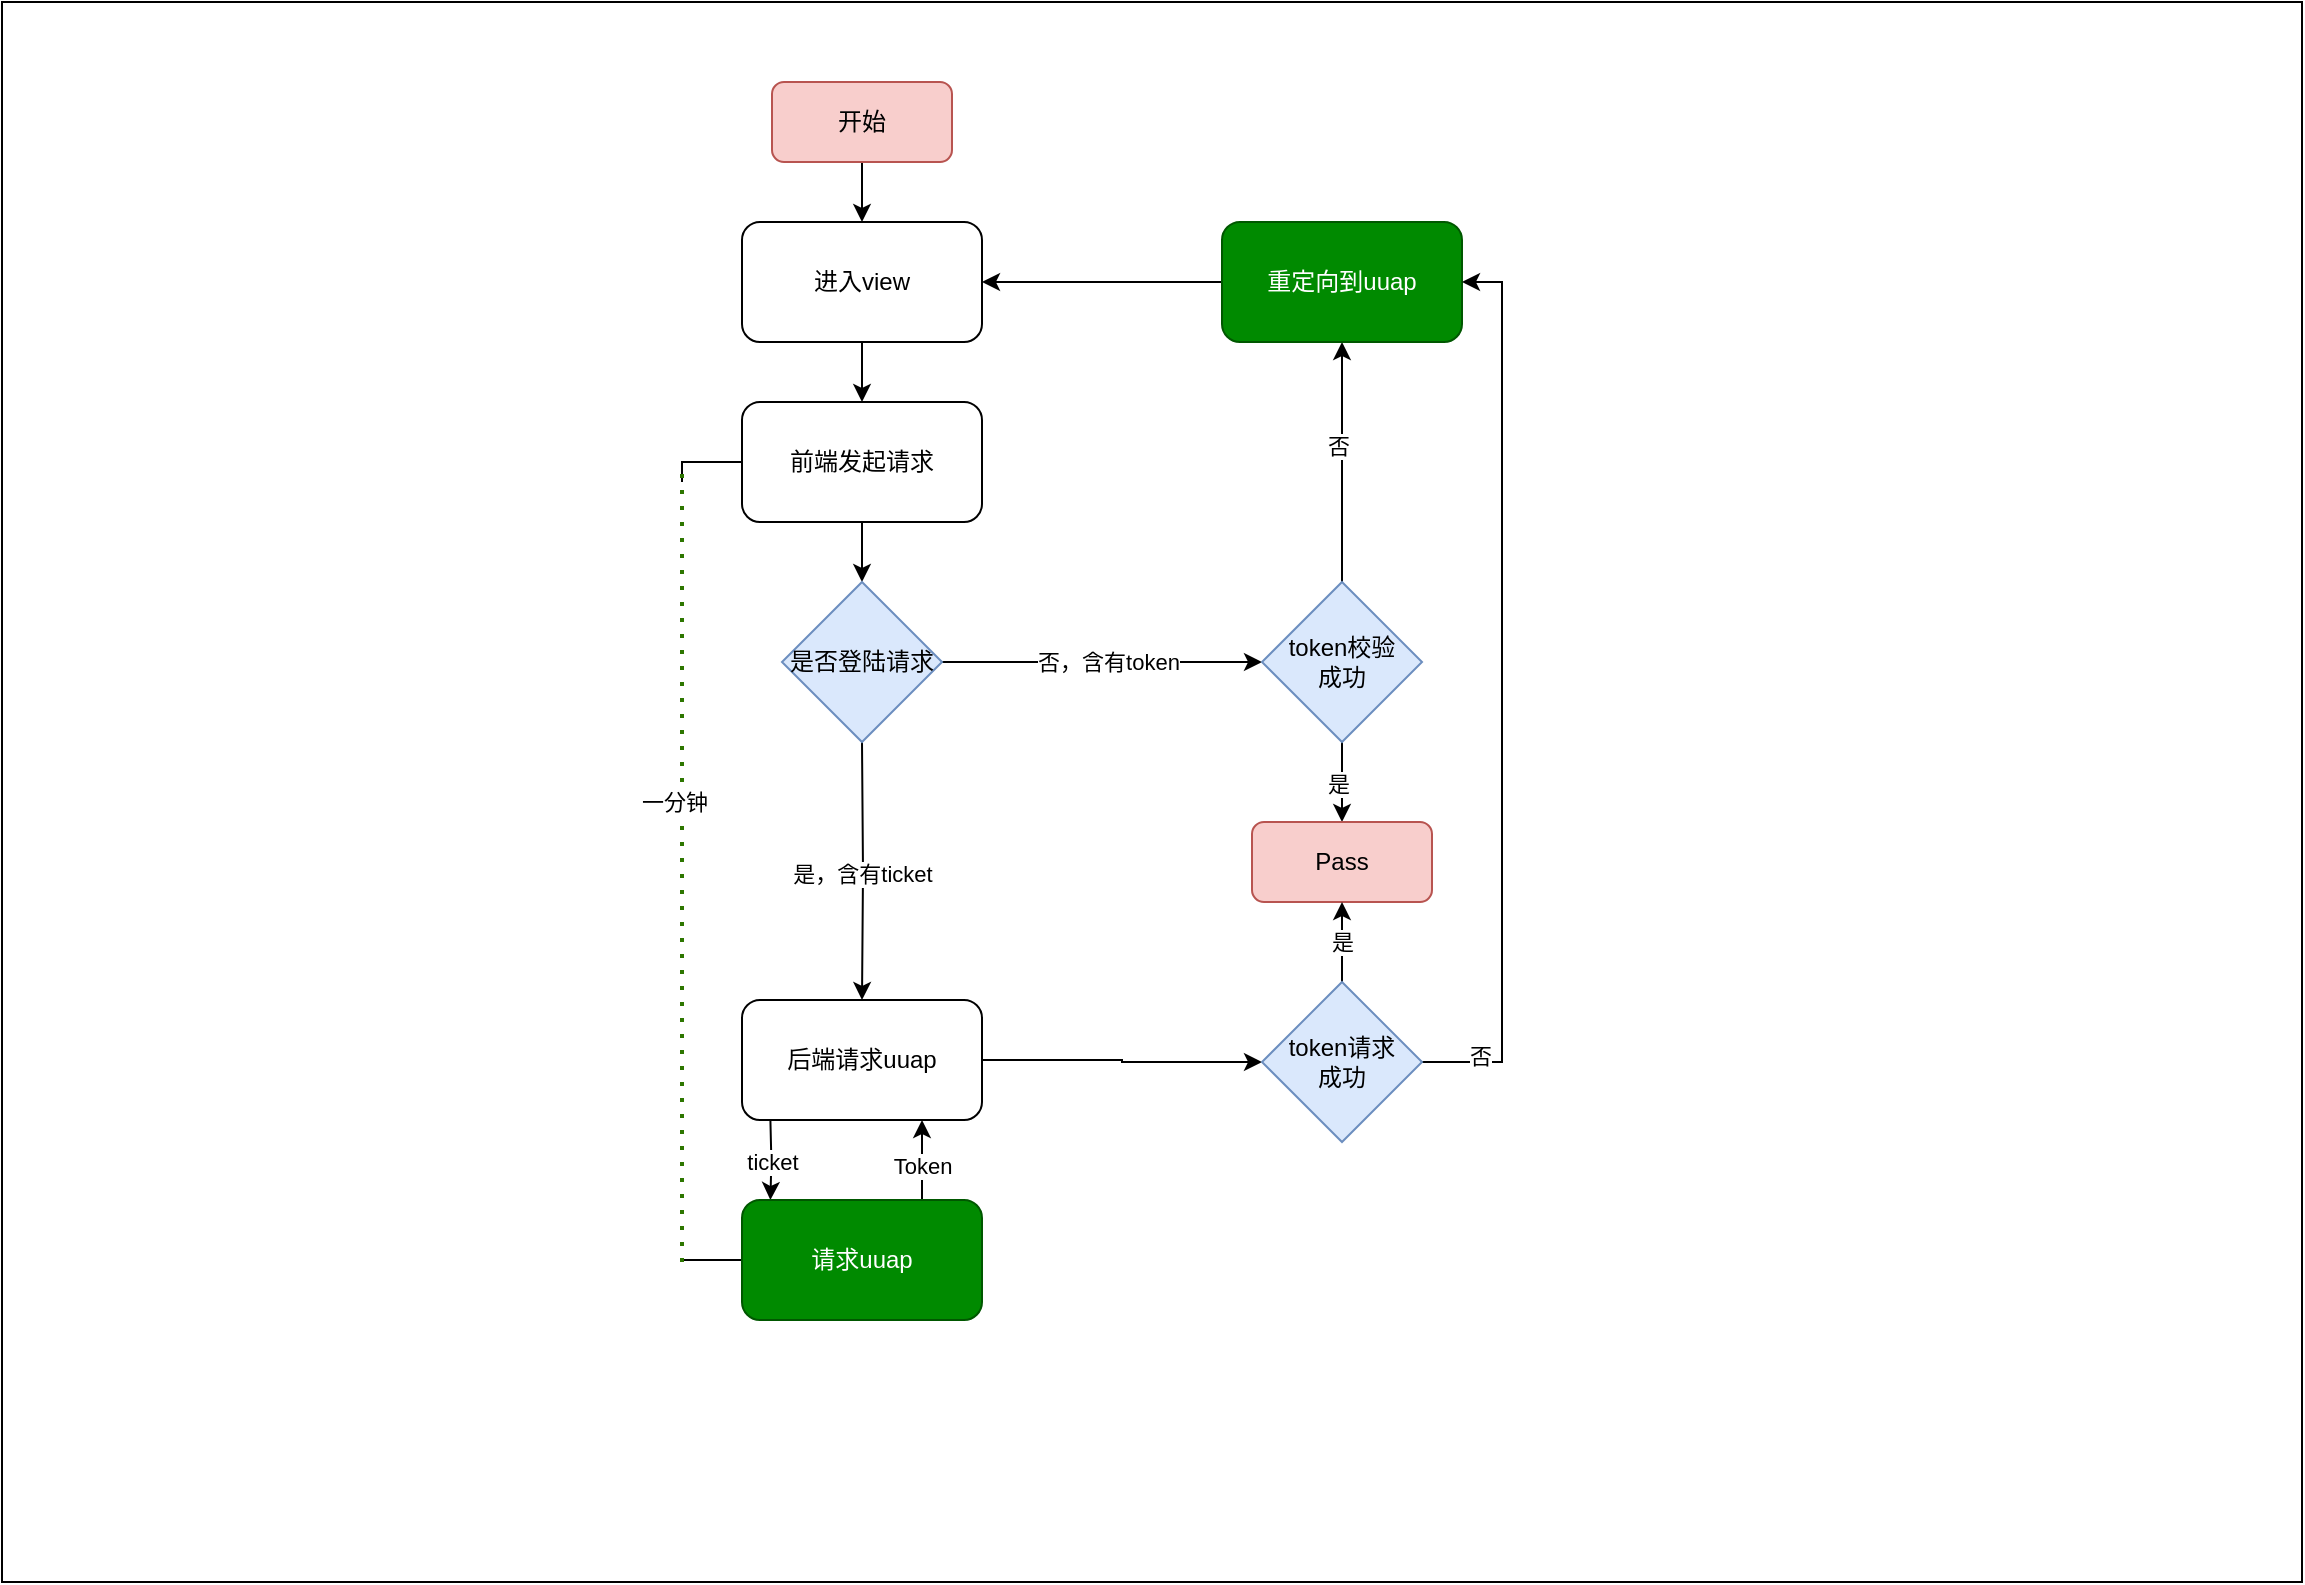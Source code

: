 <mxfile version="22.0.8" type="github">
  <diagram name="第 1 页" id="CAmFV50gPuwuHOw8bLKu">
    <mxGraphModel dx="2193" dy="758" grid="1" gridSize="10" guides="1" tooltips="1" connect="1" arrows="1" fold="1" page="1" pageScale="1" pageWidth="827" pageHeight="1169" math="0" shadow="0">
      <root>
        <mxCell id="0" />
        <mxCell id="1" parent="0" />
        <mxCell id="fOWAJJvJUkHjDr1L3M3s-90" value="" style="rounded=0;whiteSpace=wrap;html=1;" vertex="1" parent="1">
          <mxGeometry x="-30" y="510" width="1150" height="790" as="geometry" />
        </mxCell>
        <mxCell id="fOWAJJvJUkHjDr1L3M3s-35" style="edgeStyle=orthogonalEdgeStyle;rounded=0;orthogonalLoop=1;jettySize=auto;html=1;exitX=0.5;exitY=1;exitDx=0;exitDy=0;entryX=0.5;entryY=0;entryDx=0;entryDy=0;" edge="1" parent="1" source="fOWAJJvJUkHjDr1L3M3s-32" target="fOWAJJvJUkHjDr1L3M3s-67">
          <mxGeometry relative="1" as="geometry">
            <mxPoint x="400" y="820" as="targetPoint" />
          </mxGeometry>
        </mxCell>
        <mxCell id="fOWAJJvJUkHjDr1L3M3s-87" style="edgeStyle=orthogonalEdgeStyle;rounded=0;orthogonalLoop=1;jettySize=auto;html=1;exitX=0;exitY=0.5;exitDx=0;exitDy=0;endArrow=none;endFill=0;" edge="1" parent="1" source="fOWAJJvJUkHjDr1L3M3s-32">
          <mxGeometry relative="1" as="geometry">
            <mxPoint x="310" y="750" as="targetPoint" />
          </mxGeometry>
        </mxCell>
        <mxCell id="fOWAJJvJUkHjDr1L3M3s-32" value="前端发起请求" style="rounded=1;whiteSpace=wrap;html=1;" vertex="1" parent="1">
          <mxGeometry x="340" y="710" width="120" height="60" as="geometry" />
        </mxCell>
        <mxCell id="fOWAJJvJUkHjDr1L3M3s-37" style="edgeStyle=orthogonalEdgeStyle;rounded=0;orthogonalLoop=1;jettySize=auto;html=1;exitX=0.5;exitY=1;exitDx=0;exitDy=0;entryX=0.5;entryY=0;entryDx=0;entryDy=0;" edge="1" parent="1" target="fOWAJJvJUkHjDr1L3M3s-36">
          <mxGeometry relative="1" as="geometry">
            <mxPoint x="400" y="880" as="sourcePoint" />
          </mxGeometry>
        </mxCell>
        <mxCell id="fOWAJJvJUkHjDr1L3M3s-38" value="是，含有ticket" style="edgeLabel;html=1;align=center;verticalAlign=middle;resizable=0;points=[];" vertex="1" connectable="0" parent="fOWAJJvJUkHjDr1L3M3s-37">
          <mxGeometry x="0.022" relative="1" as="geometry">
            <mxPoint as="offset" />
          </mxGeometry>
        </mxCell>
        <mxCell id="fOWAJJvJUkHjDr1L3M3s-40" style="edgeStyle=orthogonalEdgeStyle;rounded=0;orthogonalLoop=1;jettySize=auto;html=1;exitX=1;exitY=0.5;exitDx=0;exitDy=0;entryX=0;entryY=0.5;entryDx=0;entryDy=0;" edge="1" parent="1" source="fOWAJJvJUkHjDr1L3M3s-67" target="fOWAJJvJUkHjDr1L3M3s-68">
          <mxGeometry relative="1" as="geometry">
            <mxPoint x="460" y="850" as="sourcePoint" />
            <mxPoint x="580" y="850" as="targetPoint" />
          </mxGeometry>
        </mxCell>
        <mxCell id="fOWAJJvJUkHjDr1L3M3s-64" value="否，含有token" style="edgeLabel;html=1;align=center;verticalAlign=middle;resizable=0;points=[];" vertex="1" connectable="0" parent="fOWAJJvJUkHjDr1L3M3s-40">
          <mxGeometry x="0.124" y="3" relative="1" as="geometry">
            <mxPoint x="-7" y="3" as="offset" />
          </mxGeometry>
        </mxCell>
        <mxCell id="fOWAJJvJUkHjDr1L3M3s-61" style="edgeStyle=orthogonalEdgeStyle;rounded=0;orthogonalLoop=1;jettySize=auto;html=1;exitX=0.25;exitY=1;exitDx=0;exitDy=0;entryX=0.25;entryY=0;entryDx=0;entryDy=0;" edge="1" parent="1">
          <mxGeometry relative="1" as="geometry">
            <mxPoint x="354.2" y="1069" as="sourcePoint" />
            <mxPoint x="354.2" y="1109" as="targetPoint" />
          </mxGeometry>
        </mxCell>
        <mxCell id="fOWAJJvJUkHjDr1L3M3s-62" value="ticket" style="edgeLabel;html=1;align=center;verticalAlign=middle;resizable=0;points=[];" vertex="1" connectable="0" parent="fOWAJJvJUkHjDr1L3M3s-61">
          <mxGeometry x="-0.021" relative="1" as="geometry">
            <mxPoint as="offset" />
          </mxGeometry>
        </mxCell>
        <mxCell id="fOWAJJvJUkHjDr1L3M3s-73" style="edgeStyle=orthogonalEdgeStyle;rounded=0;orthogonalLoop=1;jettySize=auto;html=1;exitX=1;exitY=0.5;exitDx=0;exitDy=0;entryX=0;entryY=0.5;entryDx=0;entryDy=0;" edge="1" parent="1" source="fOWAJJvJUkHjDr1L3M3s-36" target="fOWAJJvJUkHjDr1L3M3s-72">
          <mxGeometry relative="1" as="geometry" />
        </mxCell>
        <mxCell id="fOWAJJvJUkHjDr1L3M3s-36" value="后端请求uuap" style="rounded=1;whiteSpace=wrap;html=1;" vertex="1" parent="1">
          <mxGeometry x="340" y="1009" width="120" height="60" as="geometry" />
        </mxCell>
        <mxCell id="fOWAJJvJUkHjDr1L3M3s-44" style="edgeStyle=orthogonalEdgeStyle;rounded=0;orthogonalLoop=1;jettySize=auto;html=1;exitX=0.5;exitY=1;exitDx=0;exitDy=0;entryX=0.5;entryY=0;entryDx=0;entryDy=0;" edge="1" parent="1" source="fOWAJJvJUkHjDr1L3M3s-68" target="fOWAJJvJUkHjDr1L3M3s-43">
          <mxGeometry relative="1" as="geometry">
            <mxPoint x="700" y="850" as="sourcePoint" />
            <Array as="points">
              <mxPoint x="640" y="900" />
              <mxPoint x="640" y="900" />
            </Array>
          </mxGeometry>
        </mxCell>
        <mxCell id="fOWAJJvJUkHjDr1L3M3s-45" value="是" style="edgeLabel;html=1;align=center;verticalAlign=middle;resizable=0;points=[];" vertex="1" connectable="0" parent="fOWAJJvJUkHjDr1L3M3s-44">
          <mxGeometry x="0.046" y="-2" relative="1" as="geometry">
            <mxPoint as="offset" />
          </mxGeometry>
        </mxCell>
        <mxCell id="fOWAJJvJUkHjDr1L3M3s-47" style="edgeStyle=orthogonalEdgeStyle;rounded=0;orthogonalLoop=1;jettySize=auto;html=1;exitX=0.5;exitY=0;exitDx=0;exitDy=0;" edge="1" parent="1" source="fOWAJJvJUkHjDr1L3M3s-68" target="fOWAJJvJUkHjDr1L3M3s-46">
          <mxGeometry relative="1" as="geometry">
            <mxPoint x="640" y="820" as="sourcePoint" />
          </mxGeometry>
        </mxCell>
        <mxCell id="fOWAJJvJUkHjDr1L3M3s-48" value="否" style="edgeLabel;html=1;align=center;verticalAlign=middle;resizable=0;points=[];" vertex="1" connectable="0" parent="fOWAJJvJUkHjDr1L3M3s-47">
          <mxGeometry x="0.133" y="2" relative="1" as="geometry">
            <mxPoint as="offset" />
          </mxGeometry>
        </mxCell>
        <mxCell id="fOWAJJvJUkHjDr1L3M3s-43" value="Pass" style="rounded=1;whiteSpace=wrap;html=1;fillColor=#f8cecc;strokeColor=#b85450;" vertex="1" parent="1">
          <mxGeometry x="595" y="920" width="90" height="40" as="geometry" />
        </mxCell>
        <mxCell id="fOWAJJvJUkHjDr1L3M3s-54" style="edgeStyle=orthogonalEdgeStyle;rounded=0;orthogonalLoop=1;jettySize=auto;html=1;exitX=0;exitY=0.5;exitDx=0;exitDy=0;entryX=1;entryY=0.5;entryDx=0;entryDy=0;" edge="1" parent="1" source="fOWAJJvJUkHjDr1L3M3s-46" target="fOWAJJvJUkHjDr1L3M3s-52">
          <mxGeometry relative="1" as="geometry">
            <mxPoint x="500" y="650" as="targetPoint" />
          </mxGeometry>
        </mxCell>
        <mxCell id="fOWAJJvJUkHjDr1L3M3s-46" value="重定向到uuap" style="rounded=1;whiteSpace=wrap;html=1;fillColor=#008a00;fontColor=#ffffff;strokeColor=#005700;" vertex="1" parent="1">
          <mxGeometry x="580" y="620" width="120" height="60" as="geometry" />
        </mxCell>
        <mxCell id="fOWAJJvJUkHjDr1L3M3s-56" style="edgeStyle=orthogonalEdgeStyle;rounded=0;orthogonalLoop=1;jettySize=auto;html=1;exitX=0.5;exitY=1;exitDx=0;exitDy=0;" edge="1" parent="1" source="fOWAJJvJUkHjDr1L3M3s-52" target="fOWAJJvJUkHjDr1L3M3s-32">
          <mxGeometry relative="1" as="geometry" />
        </mxCell>
        <mxCell id="fOWAJJvJUkHjDr1L3M3s-52" value="进入view" style="rounded=1;whiteSpace=wrap;html=1;" vertex="1" parent="1">
          <mxGeometry x="340" y="620" width="120" height="60" as="geometry" />
        </mxCell>
        <mxCell id="fOWAJJvJUkHjDr1L3M3s-60" style="edgeStyle=orthogonalEdgeStyle;rounded=0;orthogonalLoop=1;jettySize=auto;html=1;exitX=0.75;exitY=0;exitDx=0;exitDy=0;entryX=0.75;entryY=1;entryDx=0;entryDy=0;" edge="1" parent="1" source="fOWAJJvJUkHjDr1L3M3s-57" target="fOWAJJvJUkHjDr1L3M3s-36">
          <mxGeometry relative="1" as="geometry" />
        </mxCell>
        <mxCell id="fOWAJJvJUkHjDr1L3M3s-63" value="Token" style="edgeLabel;html=1;align=center;verticalAlign=middle;resizable=0;points=[];" vertex="1" connectable="0" parent="fOWAJJvJUkHjDr1L3M3s-60">
          <mxGeometry x="-0.121" relative="1" as="geometry">
            <mxPoint as="offset" />
          </mxGeometry>
        </mxCell>
        <mxCell id="fOWAJJvJUkHjDr1L3M3s-88" style="edgeStyle=orthogonalEdgeStyle;rounded=0;orthogonalLoop=1;jettySize=auto;html=1;exitX=0;exitY=0.5;exitDx=0;exitDy=0;endArrow=none;endFill=0;" edge="1" parent="1" source="fOWAJJvJUkHjDr1L3M3s-57">
          <mxGeometry relative="1" as="geometry">
            <mxPoint x="310" y="1139" as="targetPoint" />
          </mxGeometry>
        </mxCell>
        <mxCell id="fOWAJJvJUkHjDr1L3M3s-57" value="请求uuap" style="rounded=1;whiteSpace=wrap;html=1;fillColor=#008a00;fontColor=#ffffff;strokeColor=#005700;" vertex="1" parent="1">
          <mxGeometry x="340" y="1109" width="120" height="60" as="geometry" />
        </mxCell>
        <mxCell id="fOWAJJvJUkHjDr1L3M3s-67" value="是否登陆请求" style="rhombus;whiteSpace=wrap;html=1;fillColor=#dae8fc;strokeColor=#6c8ebf;" vertex="1" parent="1">
          <mxGeometry x="360" y="800" width="80" height="80" as="geometry" />
        </mxCell>
        <mxCell id="fOWAJJvJUkHjDr1L3M3s-69" value="" style="edgeStyle=orthogonalEdgeStyle;rounded=0;orthogonalLoop=1;jettySize=auto;html=1;exitX=0.5;exitY=0;exitDx=0;exitDy=0;" edge="1" parent="1" target="fOWAJJvJUkHjDr1L3M3s-68">
          <mxGeometry relative="1" as="geometry">
            <mxPoint x="640" y="820" as="sourcePoint" />
            <mxPoint x="640" y="680" as="targetPoint" />
          </mxGeometry>
        </mxCell>
        <mxCell id="fOWAJJvJUkHjDr1L3M3s-68" value="token校验&lt;br&gt;成功" style="rhombus;whiteSpace=wrap;html=1;fillColor=#dae8fc;strokeColor=#6c8ebf;" vertex="1" parent="1">
          <mxGeometry x="600" y="800" width="80" height="80" as="geometry" />
        </mxCell>
        <mxCell id="fOWAJJvJUkHjDr1L3M3s-75" value="是" style="edgeStyle=orthogonalEdgeStyle;rounded=0;orthogonalLoop=1;jettySize=auto;html=1;exitX=0.5;exitY=0;exitDx=0;exitDy=0;entryX=0.5;entryY=1;entryDx=0;entryDy=0;" edge="1" parent="1" source="fOWAJJvJUkHjDr1L3M3s-72" target="fOWAJJvJUkHjDr1L3M3s-43">
          <mxGeometry relative="1" as="geometry">
            <mxPoint x="810" y="900" as="targetPoint" />
          </mxGeometry>
        </mxCell>
        <mxCell id="fOWAJJvJUkHjDr1L3M3s-81" style="edgeStyle=orthogonalEdgeStyle;rounded=0;orthogonalLoop=1;jettySize=auto;html=1;exitX=1;exitY=0.5;exitDx=0;exitDy=0;entryX=1;entryY=0.5;entryDx=0;entryDy=0;" edge="1" parent="1" source="fOWAJJvJUkHjDr1L3M3s-72" target="fOWAJJvJUkHjDr1L3M3s-46">
          <mxGeometry relative="1" as="geometry">
            <Array as="points">
              <mxPoint x="720" y="1040" />
              <mxPoint x="720" y="650" />
            </Array>
          </mxGeometry>
        </mxCell>
        <mxCell id="fOWAJJvJUkHjDr1L3M3s-82" value="否" style="edgeLabel;html=1;align=center;verticalAlign=middle;resizable=0;points=[];" vertex="1" connectable="0" parent="fOWAJJvJUkHjDr1L3M3s-81">
          <mxGeometry x="-0.872" y="3" relative="1" as="geometry">
            <mxPoint as="offset" />
          </mxGeometry>
        </mxCell>
        <mxCell id="fOWAJJvJUkHjDr1L3M3s-72" value="token请求&lt;br&gt;成功" style="rhombus;whiteSpace=wrap;html=1;fillColor=#dae8fc;strokeColor=#6c8ebf;" vertex="1" parent="1">
          <mxGeometry x="600" y="1000" width="80" height="80" as="geometry" />
        </mxCell>
        <mxCell id="fOWAJJvJUkHjDr1L3M3s-84" style="edgeStyle=orthogonalEdgeStyle;rounded=0;orthogonalLoop=1;jettySize=auto;html=1;exitX=0.5;exitY=1;exitDx=0;exitDy=0;" edge="1" parent="1" source="fOWAJJvJUkHjDr1L3M3s-83" target="fOWAJJvJUkHjDr1L3M3s-52">
          <mxGeometry relative="1" as="geometry" />
        </mxCell>
        <mxCell id="fOWAJJvJUkHjDr1L3M3s-83" value="开始" style="rounded=1;whiteSpace=wrap;html=1;fillColor=#f8cecc;strokeColor=#b85450;" vertex="1" parent="1">
          <mxGeometry x="355" y="550" width="90" height="40" as="geometry" />
        </mxCell>
        <mxCell id="fOWAJJvJUkHjDr1L3M3s-85" value="" style="endArrow=none;dashed=1;html=1;dashPattern=1 3;strokeWidth=2;rounded=0;fillColor=#60a917;strokeColor=#2D7600;" edge="1" parent="1">
          <mxGeometry width="50" height="50" relative="1" as="geometry">
            <mxPoint x="310" y="1140" as="sourcePoint" />
            <mxPoint x="310" y="740" as="targetPoint" />
          </mxGeometry>
        </mxCell>
        <mxCell id="fOWAJJvJUkHjDr1L3M3s-86" value="一分钟" style="edgeLabel;html=1;align=center;verticalAlign=middle;resizable=0;points=[];" vertex="1" connectable="0" parent="fOWAJJvJUkHjDr1L3M3s-85">
          <mxGeometry x="0.152" y="4" relative="1" as="geometry">
            <mxPoint as="offset" />
          </mxGeometry>
        </mxCell>
      </root>
    </mxGraphModel>
  </diagram>
</mxfile>
